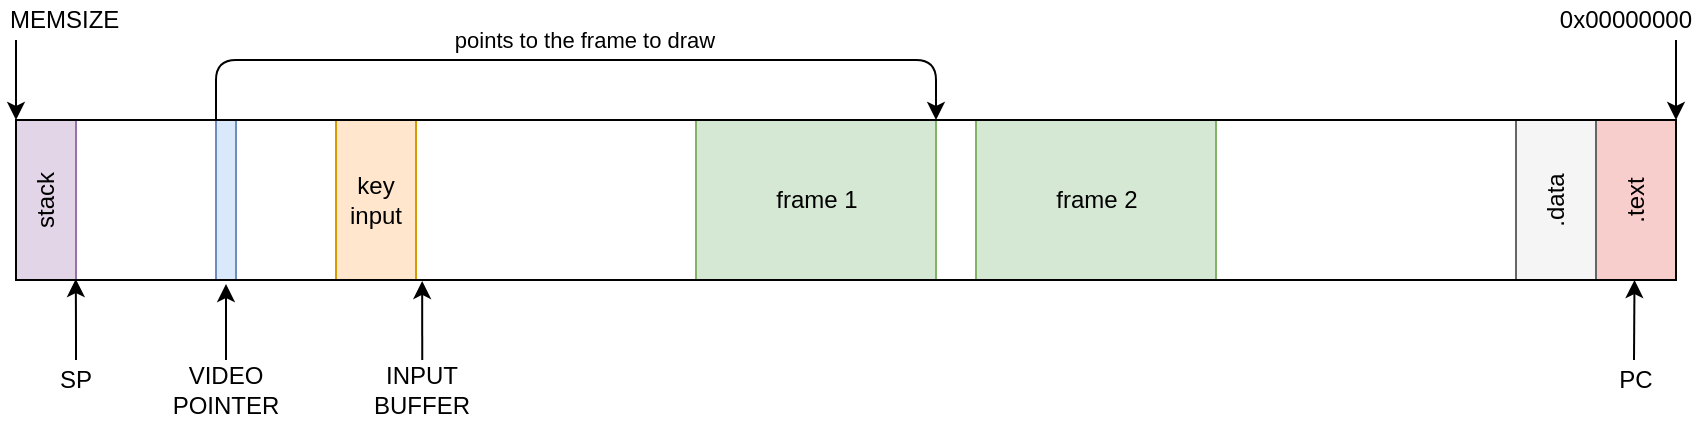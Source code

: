 <mxfile version="13.9.9" type="device"><diagram id="nN7hSnIGkI69G4Jc3J11" name="Page-1"><mxGraphModel dx="1306" dy="777" grid="1" gridSize="10" guides="1" tooltips="1" connect="1" arrows="1" fold="1" page="1" pageScale="1" pageWidth="850" pageHeight="1100" math="0" shadow="0"><root><mxCell id="0"/><mxCell id="1" parent="0"/><mxCell id="ud8OXuE3AGdL24PVKPBg-6" value="" style="rounded=0;whiteSpace=wrap;html=1;fillColor=#dae8fc;strokeColor=#6c8ebf;" parent="1" vertex="1"><mxGeometry x="110" y="70" width="10" height="80" as="geometry"/></mxCell><mxCell id="ud8OXuE3AGdL24PVKPBg-7" value="" style="rounded=0;whiteSpace=wrap;html=1;fillColor=#d5e8d4;strokeColor=#82b366;" parent="1" vertex="1"><mxGeometry x="490" y="70" width="120" height="80" as="geometry"/></mxCell><mxCell id="ud8OXuE3AGdL24PVKPBg-8" value="" style="rounded=0;whiteSpace=wrap;html=1;fillColor=#d5e8d4;strokeColor=#82b366;" parent="1" vertex="1"><mxGeometry x="350" y="70" width="120" height="80" as="geometry"/></mxCell><mxCell id="ud8OXuE3AGdL24PVKPBg-9" value="" style="rounded=0;whiteSpace=wrap;html=1;fillColor=#ffe6cc;strokeColor=#d79b00;" parent="1" vertex="1"><mxGeometry x="170" y="70" width="40" height="80" as="geometry"/></mxCell><mxCell id="ud8OXuE3AGdL24PVKPBg-10" value="" style="rounded=0;whiteSpace=wrap;html=1;fillColor=#f8cecc;strokeColor=#b85450;" parent="1" vertex="1"><mxGeometry x="800" y="70" width="40" height="80" as="geometry"/></mxCell><mxCell id="ud8OXuE3AGdL24PVKPBg-11" value="" style="rounded=0;whiteSpace=wrap;html=1;fillColor=#e1d5e7;strokeColor=#9673a6;" parent="1" vertex="1"><mxGeometry x="10" y="70" width="30" height="80" as="geometry"/></mxCell><mxCell id="ud8OXuE3AGdL24PVKPBg-13" value="points to the frame to draw" style="endArrow=classic;html=1;edgeStyle=orthogonalEdgeStyle;entryX=1;entryY=0;entryDx=0;entryDy=0;" parent="1" target="ud8OXuE3AGdL24PVKPBg-8" edge="1"><mxGeometry x="0.017" y="10" width="50" height="50" relative="1" as="geometry"><mxPoint x="110" y="70" as="sourcePoint"/><mxPoint x="450" y="50" as="targetPoint"/><Array as="points"><mxPoint x="110" y="40"/><mxPoint x="470" y="40"/></Array><mxPoint as="offset"/></mxGeometry></mxCell><mxCell id="ud8OXuE3AGdL24PVKPBg-14" value="" style="endArrow=classic;html=1;exitX=0.5;exitY=0;exitDx=0;exitDy=0;edgeStyle=orthogonalEdgeStyle;entryX=0.036;entryY=0.994;entryDx=0;entryDy=0;entryPerimeter=0;" parent="1" source="ud8OXuE3AGdL24PVKPBg-16" target="ud8OXuE3AGdL24PVKPBg-5" edge="1"><mxGeometry width="50" height="50" relative="1" as="geometry"><mxPoint x="37" y="190" as="sourcePoint"/><mxPoint x="37" y="152" as="targetPoint"/></mxGeometry></mxCell><mxCell id="ud8OXuE3AGdL24PVKPBg-15" value="" style="endArrow=classic;html=1;entryX=0.975;entryY=1;entryDx=0;entryDy=0;entryPerimeter=0;" parent="1" target="ud8OXuE3AGdL24PVKPBg-5" edge="1"><mxGeometry width="50" height="50" relative="1" as="geometry"><mxPoint x="819" y="190" as="sourcePoint"/><mxPoint x="840" y="150" as="targetPoint"/></mxGeometry></mxCell><mxCell id="ud8OXuE3AGdL24PVKPBg-16" value="SP" style="text;html=1;strokeColor=none;fillColor=none;align=center;verticalAlign=middle;whiteSpace=wrap;rounded=0;" parent="1" vertex="1"><mxGeometry x="20" y="190" width="40" height="20" as="geometry"/></mxCell><mxCell id="ud8OXuE3AGdL24PVKPBg-17" value="PC" style="text;html=1;strokeColor=none;fillColor=none;align=center;verticalAlign=middle;whiteSpace=wrap;rounded=0;" parent="1" vertex="1"><mxGeometry x="800" y="190" width="40" height="20" as="geometry"/></mxCell><mxCell id="ud8OXuE3AGdL24PVKPBg-18" value="frame 1" style="text;html=1;strokeColor=none;fillColor=none;align=center;verticalAlign=middle;whiteSpace=wrap;rounded=0;" parent="1" vertex="1"><mxGeometry x="377.5" y="100" width="65" height="20" as="geometry"/></mxCell><mxCell id="ud8OXuE3AGdL24PVKPBg-19" value="frame 2" style="text;html=1;strokeColor=none;fillColor=none;align=center;verticalAlign=middle;whiteSpace=wrap;rounded=0;" parent="1" vertex="1"><mxGeometry x="517.5" y="100" width="65" height="20" as="geometry"/></mxCell><mxCell id="ud8OXuE3AGdL24PVKPBg-21" style="edgeStyle=orthogonalEdgeStyle;rounded=0;orthogonalLoop=1;jettySize=auto;html=1;exitX=0.5;exitY=0;exitDx=0;exitDy=0;" parent="1" source="ud8OXuE3AGdL24PVKPBg-20" edge="1"><mxGeometry relative="1" as="geometry"><mxPoint x="115" y="152" as="targetPoint"/><Array as="points"><mxPoint x="115" y="185"/><mxPoint x="115" y="185"/></Array></mxGeometry></mxCell><mxCell id="ud8OXuE3AGdL24PVKPBg-20" value="VIDEO&lt;br&gt;POINTER" style="text;html=1;strokeColor=none;fillColor=none;align=center;verticalAlign=middle;whiteSpace=wrap;rounded=0;" parent="1" vertex="1"><mxGeometry x="81.88" y="190" width="66.25" height="30" as="geometry"/></mxCell><mxCell id="ud8OXuE3AGdL24PVKPBg-23" style="edgeStyle=orthogonalEdgeStyle;rounded=0;orthogonalLoop=1;jettySize=auto;html=1;exitX=0.5;exitY=0;exitDx=0;exitDy=0;entryX=0.201;entryY=1.006;entryDx=0;entryDy=0;entryPerimeter=0;" parent="1" source="ud8OXuE3AGdL24PVKPBg-22" edge="1"><mxGeometry relative="1" as="geometry"><Array as="points"><mxPoint x="213.25" y="190"/><mxPoint x="213.25" y="151"/></Array><mxPoint x="213.08" y="150.48" as="targetPoint"/></mxGeometry></mxCell><mxCell id="ud8OXuE3AGdL24PVKPBg-22" value="INPUT&lt;br&gt;BUFFER" style="text;html=1;strokeColor=none;fillColor=none;align=center;verticalAlign=middle;whiteSpace=wrap;rounded=0;" parent="1" vertex="1"><mxGeometry x="180" y="190" width="66.25" height="30" as="geometry"/></mxCell><mxCell id="ud8OXuE3AGdL24PVKPBg-24" value="" style="rounded=0;whiteSpace=wrap;html=1;fillColor=#f5f5f5;strokeColor=#666666;fontColor=#333333;" parent="1" vertex="1"><mxGeometry x="760" y="70" width="40" height="80" as="geometry"/></mxCell><mxCell id="ud8OXuE3AGdL24PVKPBg-25" value="key&lt;br&gt;input" style="text;html=1;strokeColor=none;fillColor=none;align=center;verticalAlign=middle;whiteSpace=wrap;rounded=0;" parent="1" vertex="1"><mxGeometry x="170" y="100" width="40" height="20" as="geometry"/></mxCell><mxCell id="ud8OXuE3AGdL24PVKPBg-26" value="stack" style="text;html=1;strokeColor=none;fillColor=none;align=center;verticalAlign=middle;whiteSpace=wrap;rounded=0;rotation=-90;" parent="1" vertex="1"><mxGeometry x="5" y="100" width="40" height="20" as="geometry"/></mxCell><mxCell id="ud8OXuE3AGdL24PVKPBg-27" value="" style="endArrow=classic;html=1;entryX=1;entryY=0;entryDx=0;entryDy=0;" parent="1" target="ud8OXuE3AGdL24PVKPBg-10" edge="1"><mxGeometry width="50" height="50" relative="1" as="geometry"><mxPoint x="840" y="30" as="sourcePoint"/><mxPoint x="840" y="20" as="targetPoint"/></mxGeometry></mxCell><mxCell id="ud8OXuE3AGdL24PVKPBg-28" value="0x00000000" style="text;html=1;strokeColor=none;fillColor=none;align=right;verticalAlign=middle;whiteSpace=wrap;rounded=0;" parent="1" vertex="1"><mxGeometry x="770" y="10" width="80" height="20" as="geometry"/></mxCell><mxCell id="ud8OXuE3AGdL24PVKPBg-30" value="MEMSIZE" style="text;html=1;strokeColor=none;fillColor=none;align=left;verticalAlign=middle;whiteSpace=wrap;rounded=0;" parent="1" vertex="1"><mxGeometry x="5" y="10" width="80" height="20" as="geometry"/></mxCell><mxCell id="ud8OXuE3AGdL24PVKPBg-31" value="" style="endArrow=classic;html=1;entryX=0;entryY=0;entryDx=0;entryDy=0;" parent="1" target="ud8OXuE3AGdL24PVKPBg-11" edge="1"><mxGeometry width="50" height="50" relative="1" as="geometry"><mxPoint x="10" y="30" as="sourcePoint"/><mxPoint x="50" y="-10" as="targetPoint"/></mxGeometry></mxCell><mxCell id="ud8OXuE3AGdL24PVKPBg-32" value=".text" style="text;html=1;strokeColor=none;fillColor=none;align=center;verticalAlign=middle;whiteSpace=wrap;rounded=0;rotation=-90;" parent="1" vertex="1"><mxGeometry x="800" y="100" width="40" height="20" as="geometry"/></mxCell><mxCell id="ud8OXuE3AGdL24PVKPBg-33" value=".data" style="text;html=1;strokeColor=none;fillColor=none;align=center;verticalAlign=middle;whiteSpace=wrap;rounded=0;rotation=-90;" parent="1" vertex="1"><mxGeometry x="760" y="100" width="40" height="20" as="geometry"/></mxCell><mxCell id="ud8OXuE3AGdL24PVKPBg-5" value="" style="rounded=0;whiteSpace=wrap;html=1;fillColor=none;" parent="1" vertex="1"><mxGeometry x="10" y="70" width="830" height="80" as="geometry"/></mxCell></root></mxGraphModel></diagram></mxfile>